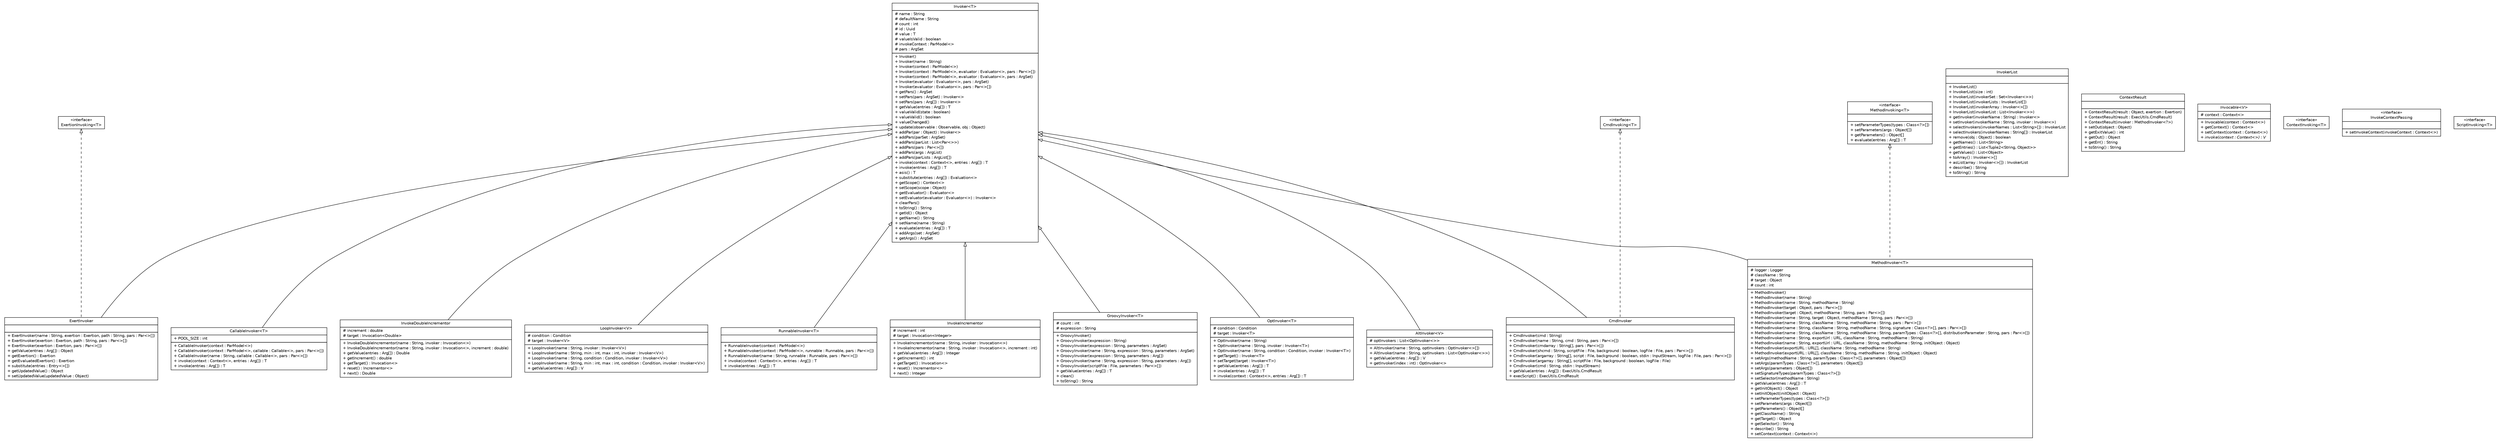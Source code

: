 #!/usr/local/bin/dot
#
# Class diagram 
# Generated by UMLGraph version R5_6 (http://www.umlgraph.org/)
#

digraph G {
	edge [fontname="Helvetica",fontsize=10,labelfontname="Helvetica",labelfontsize=10];
	node [fontname="Helvetica",fontsize=10,shape=plaintext];
	nodesep=0.25;
	ranksep=0.5;
	// sorcer.core.invoker.AltInvoker<V>
	c19129 [label=<<table title="sorcer.core.invoker.AltInvoker" border="0" cellborder="1" cellspacing="0" cellpadding="2" port="p" href="./AltInvoker.html">
		<tr><td><table border="0" cellspacing="0" cellpadding="1">
<tr><td align="center" balign="center"> AltInvoker&lt;V&gt; </td></tr>
		</table></td></tr>
		<tr><td><table border="0" cellspacing="0" cellpadding="1">
<tr><td align="left" balign="left"> # optInvokers : List&lt;OptInvoker&lt;&gt;&gt; </td></tr>
		</table></td></tr>
		<tr><td><table border="0" cellspacing="0" cellpadding="1">
<tr><td align="left" balign="left"> + AltInvoker(name : String, optInvokers : OptInvoker&lt;&gt;[]) </td></tr>
<tr><td align="left" balign="left"> + AltInvoker(name : String, optInvokers : List&lt;OptInvoker&lt;&gt;&gt;) </td></tr>
<tr><td align="left" balign="left"> + getValue(entries : Arg[]) : V </td></tr>
<tr><td align="left" balign="left"> + getInvoker(index : int) : OptInvoker&lt;&gt; </td></tr>
		</table></td></tr>
		</table>>, URL="./AltInvoker.html", fontname="Helvetica", fontcolor="black", fontsize=10.0];
	// sorcer.core.invoker.CallableInvoker<T>
	c19130 [label=<<table title="sorcer.core.invoker.CallableInvoker" border="0" cellborder="1" cellspacing="0" cellpadding="2" port="p" href="./CallableInvoker.html">
		<tr><td><table border="0" cellspacing="0" cellpadding="1">
<tr><td align="center" balign="center"> CallableInvoker&lt;T&gt; </td></tr>
		</table></td></tr>
		<tr><td><table border="0" cellspacing="0" cellpadding="1">
<tr><td align="left" balign="left"> + POOL_SIZE : int </td></tr>
		</table></td></tr>
		<tr><td><table border="0" cellspacing="0" cellpadding="1">
<tr><td align="left" balign="left"> + CallableInvoker(context : ParModel&lt;&gt;) </td></tr>
<tr><td align="left" balign="left"> + CallableInvoker(context : ParModel&lt;&gt;, callable : Callable&lt;&gt;, pars : Par&lt;&gt;[]) </td></tr>
<tr><td align="left" balign="left"> + CallableInvoker(name : String, callable : Callable&lt;&gt;, pars : Par&lt;&gt;[]) </td></tr>
<tr><td align="left" balign="left"> + invoke(context : Context&lt;&gt;, entries : Arg[]) : T </td></tr>
<tr><td align="left" balign="left"> + invoke(entries : Arg[]) : T </td></tr>
		</table></td></tr>
		</table>>, URL="./CallableInvoker.html", fontname="Helvetica", fontcolor="black", fontsize=10.0];
	// sorcer.core.invoker.InvokeDoubleIncrementor
	c19131 [label=<<table title="sorcer.core.invoker.InvokeDoubleIncrementor" border="0" cellborder="1" cellspacing="0" cellpadding="2" port="p" href="./InvokeDoubleIncrementor.html">
		<tr><td><table border="0" cellspacing="0" cellpadding="1">
<tr><td align="center" balign="center"> InvokeDoubleIncrementor </td></tr>
		</table></td></tr>
		<tr><td><table border="0" cellspacing="0" cellpadding="1">
<tr><td align="left" balign="left"> # increment : double </td></tr>
<tr><td align="left" balign="left"> # target : Invocation&lt;Double&gt; </td></tr>
		</table></td></tr>
		<tr><td><table border="0" cellspacing="0" cellpadding="1">
<tr><td align="left" balign="left"> + InvokeDoubleIncrementor(name : String, invoker : Invocation&lt;&gt;) </td></tr>
<tr><td align="left" balign="left"> + InvokeDoubleIncrementor(name : String, invoker : Invocation&lt;&gt;, increment : double) </td></tr>
<tr><td align="left" balign="left"> + getValue(entries : Arg[]) : Double </td></tr>
<tr><td align="left" balign="left"> + getIncrement() : double </td></tr>
<tr><td align="left" balign="left"> + getTarget() : Invocation&lt;&gt; </td></tr>
<tr><td align="left" balign="left"> + reset() : Incrementor&lt;&gt; </td></tr>
<tr><td align="left" balign="left"> + next() : Double </td></tr>
		</table></td></tr>
		</table>>, URL="./InvokeDoubleIncrementor.html", fontname="Helvetica", fontcolor="black", fontsize=10.0];
	// sorcer.core.invoker.ExertInvoker
	c19132 [label=<<table title="sorcer.core.invoker.ExertInvoker" border="0" cellborder="1" cellspacing="0" cellpadding="2" port="p" href="./ExertInvoker.html">
		<tr><td><table border="0" cellspacing="0" cellpadding="1">
<tr><td align="center" balign="center"> ExertInvoker </td></tr>
		</table></td></tr>
		<tr><td><table border="0" cellspacing="0" cellpadding="1">
<tr><td align="left" balign="left">  </td></tr>
		</table></td></tr>
		<tr><td><table border="0" cellspacing="0" cellpadding="1">
<tr><td align="left" balign="left"> + ExertInvoker(name : String, exertion : Exertion, path : String, pars : Par&lt;&gt;[]) </td></tr>
<tr><td align="left" balign="left"> + ExertInvoker(exertion : Exertion, path : String, pars : Par&lt;&gt;[]) </td></tr>
<tr><td align="left" balign="left"> + ExertInvoker(exertion : Exertion, pars : Par&lt;&gt;[]) </td></tr>
<tr><td align="left" balign="left"> + getValue(entries : Arg[]) : Object </td></tr>
<tr><td align="left" balign="left"> + getExertion() : Exertion </td></tr>
<tr><td align="left" balign="left"> + getEvaluatedExertion() : Exertion </td></tr>
<tr><td align="left" balign="left"> + substitute(entries : Entry&lt;&gt;[]) </td></tr>
<tr><td align="left" balign="left"> + getUpdatedValue() : Object </td></tr>
<tr><td align="left" balign="left"> + setUpdatedValue(updatedValue : Object) </td></tr>
		</table></td></tr>
		</table>>, URL="./ExertInvoker.html", fontname="Helvetica", fontcolor="black", fontsize=10.0];
	// sorcer.core.invoker.Invoker<T>
	c19133 [label=<<table title="sorcer.core.invoker.Invoker" border="0" cellborder="1" cellspacing="0" cellpadding="2" port="p" href="./Invoker.html">
		<tr><td><table border="0" cellspacing="0" cellpadding="1">
<tr><td align="center" balign="center"> Invoker&lt;T&gt; </td></tr>
		</table></td></tr>
		<tr><td><table border="0" cellspacing="0" cellpadding="1">
<tr><td align="left" balign="left"> # name : String </td></tr>
<tr><td align="left" balign="left"> # defaultName : String </td></tr>
<tr><td align="left" balign="left"> # count : int </td></tr>
<tr><td align="left" balign="left"> # id : Uuid </td></tr>
<tr><td align="left" balign="left"> # value : T </td></tr>
<tr><td align="left" balign="left"> # valueIsValid : boolean </td></tr>
<tr><td align="left" balign="left"> # invokeContext : ParModel&lt;&gt; </td></tr>
<tr><td align="left" balign="left"> # pars : ArgSet </td></tr>
		</table></td></tr>
		<tr><td><table border="0" cellspacing="0" cellpadding="1">
<tr><td align="left" balign="left"> + Invoker() </td></tr>
<tr><td align="left" balign="left"> + Invoker(name : String) </td></tr>
<tr><td align="left" balign="left"> + Invoker(context : ParModel&lt;&gt;) </td></tr>
<tr><td align="left" balign="left"> + Invoker(context : ParModel&lt;&gt;, evaluator : Evaluator&lt;&gt;, pars : Par&lt;&gt;[]) </td></tr>
<tr><td align="left" balign="left"> + Invoker(context : ParModel&lt;&gt;, evaluator : Evaluator&lt;&gt;, pars : ArgSet) </td></tr>
<tr><td align="left" balign="left"> + Invoker(evaluator : Evaluator&lt;&gt;, pars : ArgSet) </td></tr>
<tr><td align="left" balign="left"> + Invoker(evaluator : Evaluator&lt;&gt;, pars : Par&lt;&gt;[]) </td></tr>
<tr><td align="left" balign="left"> + getPars() : ArgSet </td></tr>
<tr><td align="left" balign="left"> + setPars(pars : ArgSet) : Invoker&lt;&gt; </td></tr>
<tr><td align="left" balign="left"> + setPars(pars : Arg[]) : Invoker&lt;&gt; </td></tr>
<tr><td align="left" balign="left"> + getValue(entries : Arg[]) : T </td></tr>
<tr><td align="left" balign="left"> + valueValid(state : boolean) </td></tr>
<tr><td align="left" balign="left"> + valueValid() : boolean </td></tr>
<tr><td align="left" balign="left"> + valueChanged() </td></tr>
<tr><td align="left" balign="left"> + update(observable : Observable, obj : Object) </td></tr>
<tr><td align="left" balign="left"> + addPar(par : Object) : Invoker&lt;&gt; </td></tr>
<tr><td align="left" balign="left"> + addPars(parSet : ArgSet) </td></tr>
<tr><td align="left" balign="left"> + addPars(parList : List&lt;Par&lt;&gt;&gt;) </td></tr>
<tr><td align="left" balign="left"> + addPars(pars : Par&lt;&gt;[]) </td></tr>
<tr><td align="left" balign="left"> + addPars(args : ArgList) </td></tr>
<tr><td align="left" balign="left"> + addPars(parLists : ArgList[]) </td></tr>
<tr><td align="left" balign="left"> + invoke(context : Context&lt;&gt;, entries : Arg[]) : T </td></tr>
<tr><td align="left" balign="left"> + invoke(entries : Arg[]) : T </td></tr>
<tr><td align="left" balign="left"> + asis() : T </td></tr>
<tr><td align="left" balign="left"> + substitute(entries : Arg[]) : Evaluation&lt;&gt; </td></tr>
<tr><td align="left" balign="left"> + getScope() : Context&lt;&gt; </td></tr>
<tr><td align="left" balign="left"> + setScope(scope : Object) </td></tr>
<tr><td align="left" balign="left"> + getEvaluator() : Evaluator&lt;&gt; </td></tr>
<tr><td align="left" balign="left"> + setEvaluator(evaluator : Evaluator&lt;&gt;) : Invoker&lt;&gt; </td></tr>
<tr><td align="left" balign="left"> + clearPars() </td></tr>
<tr><td align="left" balign="left"> + toString() : String </td></tr>
<tr><td align="left" balign="left"> + getId() : Object </td></tr>
<tr><td align="left" balign="left"> + getName() : String </td></tr>
<tr><td align="left" balign="left"> + setName(name : String) </td></tr>
<tr><td align="left" balign="left"> + evaluate(entries : Arg[]) : T </td></tr>
<tr><td align="left" balign="left"> + addArgs(set : ArgSet) </td></tr>
<tr><td align="left" balign="left"> + getArgs() : ArgSet </td></tr>
		</table></td></tr>
		</table>>, URL="./Invoker.html", fontname="Helvetica", fontcolor="black", fontsize=10.0];
	// sorcer.core.invoker.LoopInvoker<V>
	c19134 [label=<<table title="sorcer.core.invoker.LoopInvoker" border="0" cellborder="1" cellspacing="0" cellpadding="2" port="p" href="./LoopInvoker.html">
		<tr><td><table border="0" cellspacing="0" cellpadding="1">
<tr><td align="center" balign="center"> LoopInvoker&lt;V&gt; </td></tr>
		</table></td></tr>
		<tr><td><table border="0" cellspacing="0" cellpadding="1">
<tr><td align="left" balign="left"> # condition : Condition </td></tr>
<tr><td align="left" balign="left"> # target : Invoker&lt;V&gt; </td></tr>
		</table></td></tr>
		<tr><td><table border="0" cellspacing="0" cellpadding="1">
<tr><td align="left" balign="left"> + LoopInvoker(name : String, invoker : Invoker&lt;V&gt;) </td></tr>
<tr><td align="left" balign="left"> + LoopInvoker(name : String, min : int, max : int, invoker : Invoker&lt;V&gt;) </td></tr>
<tr><td align="left" balign="left"> + LoopInvoker(name : String, condition : Condition, invoker : Invoker&lt;V&gt;) </td></tr>
<tr><td align="left" balign="left"> + LoopInvoker(name : String, min : int, max : int, condition : Condition, invoker : Invoker&lt;V&gt;) </td></tr>
<tr><td align="left" balign="left"> + getValue(entries : Arg[]) : V </td></tr>
		</table></td></tr>
		</table>>, URL="./LoopInvoker.html", fontname="Helvetica", fontcolor="black", fontsize=10.0];
	// sorcer.core.invoker.CmdInvoker
	c19135 [label=<<table title="sorcer.core.invoker.CmdInvoker" border="0" cellborder="1" cellspacing="0" cellpadding="2" port="p" href="./CmdInvoker.html">
		<tr><td><table border="0" cellspacing="0" cellpadding="1">
<tr><td align="center" balign="center"> CmdInvoker </td></tr>
		</table></td></tr>
		<tr><td><table border="0" cellspacing="0" cellpadding="1">
<tr><td align="left" balign="left">  </td></tr>
		</table></td></tr>
		<tr><td><table border="0" cellspacing="0" cellpadding="1">
<tr><td align="left" balign="left"> + CmdInvoker(cmd : String) </td></tr>
<tr><td align="left" balign="left"> + CmdInvoker(name : String, cmd : String, pars : Par&lt;&gt;[]) </td></tr>
<tr><td align="left" balign="left"> + CmdInvoker(cmdarray : String[], pars : Par&lt;&gt;[]) </td></tr>
<tr><td align="left" balign="left"> + CmdInvoker(shcmd : String, scriptFile : File, background : boolean, logFile : File, pars : Par&lt;&gt;[]) </td></tr>
<tr><td align="left" balign="left"> + CmdInvoker(argarray : String[], script : File, background : boolean, stdin : InputStream, logFile : File, pars : Par&lt;&gt;[]) </td></tr>
<tr><td align="left" balign="left"> + CmdInvoker(argarray : String[], scriptFile : File, background : boolean, logFile : File) </td></tr>
<tr><td align="left" balign="left"> + CmdInvoker(cmd : String, stdin : InputStream) </td></tr>
<tr><td align="left" balign="left"> + getValue(entries : Arg[]) : ExecUtils.CmdResult </td></tr>
<tr><td align="left" balign="left"> + execScript() : ExecUtils.CmdResult </td></tr>
		</table></td></tr>
		</table>>, URL="./CmdInvoker.html", fontname="Helvetica", fontcolor="black", fontsize=10.0];
	// sorcer.core.invoker.RunnableInvoker<T>
	c19136 [label=<<table title="sorcer.core.invoker.RunnableInvoker" border="0" cellborder="1" cellspacing="0" cellpadding="2" port="p" href="./RunnableInvoker.html">
		<tr><td><table border="0" cellspacing="0" cellpadding="1">
<tr><td align="center" balign="center"> RunnableInvoker&lt;T&gt; </td></tr>
		</table></td></tr>
		<tr><td><table border="0" cellspacing="0" cellpadding="1">
<tr><td align="left" balign="left">  </td></tr>
		</table></td></tr>
		<tr><td><table border="0" cellspacing="0" cellpadding="1">
<tr><td align="left" balign="left"> + RunnableInvoker(context : ParModel&lt;&gt;) </td></tr>
<tr><td align="left" balign="left"> + RunnableInvoker(context : ParModel&lt;&gt;, runnable : Runnable, pars : Par&lt;&gt;[]) </td></tr>
<tr><td align="left" balign="left"> + RunnableInvoker(name : String, runnable : Runnable, pars : Par&lt;&gt;[]) </td></tr>
<tr><td align="left" balign="left"> + invoke(context : Context&lt;&gt;, entries : Arg[]) : T </td></tr>
<tr><td align="left" balign="left"> + invoke(entries : Arg[]) : T </td></tr>
		</table></td></tr>
		</table>>, URL="./RunnableInvoker.html", fontname="Helvetica", fontcolor="black", fontsize=10.0];
	// sorcer.core.invoker.InvokerList
	c19137 [label=<<table title="sorcer.core.invoker.InvokerList" border="0" cellborder="1" cellspacing="0" cellpadding="2" port="p" href="./InvokerList.html">
		<tr><td><table border="0" cellspacing="0" cellpadding="1">
<tr><td align="center" balign="center"> InvokerList </td></tr>
		</table></td></tr>
		<tr><td><table border="0" cellspacing="0" cellpadding="1">
<tr><td align="left" balign="left">  </td></tr>
		</table></td></tr>
		<tr><td><table border="0" cellspacing="0" cellpadding="1">
<tr><td align="left" balign="left"> + InvokerList() </td></tr>
<tr><td align="left" balign="left"> + InvokerList(size : int) </td></tr>
<tr><td align="left" balign="left"> + InvokerList(invokerSet : Set&lt;Invoker&lt;&gt;&gt;) </td></tr>
<tr><td align="left" balign="left"> + InvokerList(invokerLists : InvokerList[]) </td></tr>
<tr><td align="left" balign="left"> + InvokerList(invokerArray : Invoker&lt;&gt;[]) </td></tr>
<tr><td align="left" balign="left"> + InvokerList(invokerList : List&lt;Invoker&lt;&gt;&gt;) </td></tr>
<tr><td align="left" balign="left"> + getInvoker(invokerName : String) : Invoker&lt;&gt; </td></tr>
<tr><td align="left" balign="left"> + setInvoker(invokerName : String, invoker : Invoker&lt;&gt;) </td></tr>
<tr><td align="left" balign="left"> + selectInvokers(invokerNames : List&lt;String&gt;[]) : InvokerList </td></tr>
<tr><td align="left" balign="left"> + selectInvokers(invokerNames : String[]) : InvokerList </td></tr>
<tr><td align="left" balign="left"> + remove(obj : Object) : boolean </td></tr>
<tr><td align="left" balign="left"> + getNames() : List&lt;String&gt; </td></tr>
<tr><td align="left" balign="left"> + getEntries() : List&lt;Tuple2&lt;String, Object&gt;&gt; </td></tr>
<tr><td align="left" balign="left"> + getValues() : List&lt;Object&gt; </td></tr>
<tr><td align="left" balign="left"> + toArray() : Invoker&lt;&gt;[] </td></tr>
<tr><td align="left" balign="left"> + asList(array : Invoker&lt;&gt;[]) : InvokerList </td></tr>
<tr><td align="left" balign="left"> + describe() : String </td></tr>
<tr><td align="left" balign="left"> + toString() : String </td></tr>
		</table></td></tr>
		</table>>, URL="./InvokerList.html", fontname="Helvetica", fontcolor="black", fontsize=10.0];
	// sorcer.core.invoker.MethodInvoker<T>
	c19138 [label=<<table title="sorcer.core.invoker.MethodInvoker" border="0" cellborder="1" cellspacing="0" cellpadding="2" port="p" href="./MethodInvoker.html">
		<tr><td><table border="0" cellspacing="0" cellpadding="1">
<tr><td align="center" balign="center"> MethodInvoker&lt;T&gt; </td></tr>
		</table></td></tr>
		<tr><td><table border="0" cellspacing="0" cellpadding="1">
<tr><td align="left" balign="left"> # logger : Logger </td></tr>
<tr><td align="left" balign="left"> # className : String </td></tr>
<tr><td align="left" balign="left"> # target : Object </td></tr>
<tr><td align="left" balign="left"> # count : int </td></tr>
		</table></td></tr>
		<tr><td><table border="0" cellspacing="0" cellpadding="1">
<tr><td align="left" balign="left"> + MethodInvoker() </td></tr>
<tr><td align="left" balign="left"> + MethodInvoker(name : String) </td></tr>
<tr><td align="left" balign="left"> + MethodInvoker(name : String, methodName : String) </td></tr>
<tr><td align="left" balign="left"> + MethodInvoker(target : Object, pars : Par&lt;&gt;[]) </td></tr>
<tr><td align="left" balign="left"> + MethodInvoker(target : Object, methodName : String, pars : Par&lt;&gt;[]) </td></tr>
<tr><td align="left" balign="left"> + MethodInvoker(name : String, target : Object, methodName : String, pars : Par&lt;&gt;[]) </td></tr>
<tr><td align="left" balign="left"> + MethodInvoker(name : String, className : String, methodName : String, pars : Par&lt;&gt;[]) </td></tr>
<tr><td align="left" balign="left"> + MethodInvoker(name : String, className : String, methodName : String, signature : Class&lt;?&gt;[], pars : Par&lt;&gt;[]) </td></tr>
<tr><td align="left" balign="left"> + MethodInvoker(name : String, className : String, methodName : String, paramTypes : Class&lt;?&gt;[], distributionParameter : String, pars : Par&lt;&gt;[]) </td></tr>
<tr><td align="left" balign="left"> + MethodInvoker(name : String, exportUrl : URL, className : String, methodName : String) </td></tr>
<tr><td align="left" balign="left"> + MethodInvoker(name : String, exportUrl : URL, className : String, methodName : String, initObject : Object) </td></tr>
<tr><td align="left" balign="left"> + MethodInvoker(exportURL : URL[], className : String, methodName : String) </td></tr>
<tr><td align="left" balign="left"> + MethodInvoker(exportURL : URL[], className : String, methodName : String, initObject : Object) </td></tr>
<tr><td align="left" balign="left"> + setArgs(methodName : String, paramTypes : Class&lt;?&gt;[], parameters : Object[]) </td></tr>
<tr><td align="left" balign="left"> + setArgs(paramTypes : Class&lt;?&gt;[], parameters : Object[]) </td></tr>
<tr><td align="left" balign="left"> + setArgs(parameters : Object[]) </td></tr>
<tr><td align="left" balign="left"> + setSignatureTypes(paramTypes : Class&lt;?&gt;[]) </td></tr>
<tr><td align="left" balign="left"> + setSelector(methodName : String) </td></tr>
<tr><td align="left" balign="left"> + getValue(entries : Arg[]) : T </td></tr>
<tr><td align="left" balign="left"> + getInitObject() : Object </td></tr>
<tr><td align="left" balign="left"> + setInitObject(initObject : Object) </td></tr>
<tr><td align="left" balign="left"> + setParameterTypes(types : Class&lt;?&gt;[]) </td></tr>
<tr><td align="left" balign="left"> + setParameters(args : Object[]) </td></tr>
<tr><td align="left" balign="left"> + getParameters() : Object[] </td></tr>
<tr><td align="left" balign="left"> + getClassName() : String </td></tr>
<tr><td align="left" balign="left"> + getTarget() : Object </td></tr>
<tr><td align="left" balign="left"> + getSelector() : String </td></tr>
<tr><td align="left" balign="left"> + describe() : String </td></tr>
<tr><td align="left" balign="left"> + setContext(context : Context&lt;&gt;) </td></tr>
		</table></td></tr>
		</table>>, URL="./MethodInvoker.html", fontname="Helvetica", fontcolor="black", fontsize=10.0];
	// sorcer.core.invoker.InvokeIncrementor
	c19139 [label=<<table title="sorcer.core.invoker.InvokeIncrementor" border="0" cellborder="1" cellspacing="0" cellpadding="2" port="p" href="./InvokeIncrementor.html">
		<tr><td><table border="0" cellspacing="0" cellpadding="1">
<tr><td align="center" balign="center"> InvokeIncrementor </td></tr>
		</table></td></tr>
		<tr><td><table border="0" cellspacing="0" cellpadding="1">
<tr><td align="left" balign="left"> # increment : int </td></tr>
<tr><td align="left" balign="left"> # target : Invocation&lt;Integer&gt; </td></tr>
		</table></td></tr>
		<tr><td><table border="0" cellspacing="0" cellpadding="1">
<tr><td align="left" balign="left"> + InvokeIncrementor(name : String, invoker : Invocation&lt;&gt;) </td></tr>
<tr><td align="left" balign="left"> + InvokeIncrementor(name : String, invoker : Invocation&lt;&gt;, increment : int) </td></tr>
<tr><td align="left" balign="left"> + getValue(entries : Arg[]) : Integer </td></tr>
<tr><td align="left" balign="left"> + getIncrement() : int </td></tr>
<tr><td align="left" balign="left"> + getTarget() : Invocation&lt;&gt; </td></tr>
<tr><td align="left" balign="left"> + reset() : Incrementor&lt;&gt; </td></tr>
<tr><td align="left" balign="left"> + next() : Integer </td></tr>
		</table></td></tr>
		</table>>, URL="./InvokeIncrementor.html", fontname="Helvetica", fontcolor="black", fontsize=10.0];
	// sorcer.core.invoker.GroovyInvoker<T>
	c19140 [label=<<table title="sorcer.core.invoker.GroovyInvoker" border="0" cellborder="1" cellspacing="0" cellpadding="2" port="p" href="./GroovyInvoker.html">
		<tr><td><table border="0" cellspacing="0" cellpadding="1">
<tr><td align="center" balign="center"> GroovyInvoker&lt;T&gt; </td></tr>
		</table></td></tr>
		<tr><td><table border="0" cellspacing="0" cellpadding="1">
<tr><td align="left" balign="left"> # count : int </td></tr>
<tr><td align="left" balign="left"> # expression : String </td></tr>
		</table></td></tr>
		<tr><td><table border="0" cellspacing="0" cellpadding="1">
<tr><td align="left" balign="left"> + GroovyInvoker() </td></tr>
<tr><td align="left" balign="left"> + GroovyInvoker(expression : String) </td></tr>
<tr><td align="left" balign="left"> + GroovyInvoker(expression : String, parameters : ArgSet) </td></tr>
<tr><td align="left" balign="left"> + GroovyInvoker(name : String, expression : String, parameters : ArgSet) </td></tr>
<tr><td align="left" balign="left"> + GroovyInvoker(expression : String, parameters : Arg[]) </td></tr>
<tr><td align="left" balign="left"> + GroovyInvoker(name : String, expression : String, parameters : Arg[]) </td></tr>
<tr><td align="left" balign="left"> + GroovyInvoker(scriptFile : File, parameters : Par&lt;&gt;[]) </td></tr>
<tr><td align="left" balign="left"> + getValue(entries : Arg[]) : T </td></tr>
<tr><td align="left" balign="left"> + clean() </td></tr>
<tr><td align="left" balign="left"> + toString() : String </td></tr>
		</table></td></tr>
		</table>>, URL="./GroovyInvoker.html", fontname="Helvetica", fontcolor="black", fontsize=10.0];
	// sorcer.core.invoker.ContextResult
	c19141 [label=<<table title="sorcer.core.invoker.ContextResult" border="0" cellborder="1" cellspacing="0" cellpadding="2" port="p" href="./ContextResult.html">
		<tr><td><table border="0" cellspacing="0" cellpadding="1">
<tr><td align="center" balign="center"> ContextResult </td></tr>
		</table></td></tr>
		<tr><td><table border="0" cellspacing="0" cellpadding="1">
<tr><td align="left" balign="left">  </td></tr>
		</table></td></tr>
		<tr><td><table border="0" cellspacing="0" cellpadding="1">
<tr><td align="left" balign="left"> + ContextResult(result : Object, exertion : Exertion) </td></tr>
<tr><td align="left" balign="left"> + ContextResult(result : ExecUtils.CmdResult) </td></tr>
<tr><td align="left" balign="left"> + ContextResult(invoker : MethodInvoker&lt;?&gt;) </td></tr>
<tr><td align="left" balign="left"> + setOut(object : Object) </td></tr>
<tr><td align="left" balign="left"> + getExitValue() : int </td></tr>
<tr><td align="left" balign="left"> + getOut() : Object </td></tr>
<tr><td align="left" balign="left"> + getErr() : String </td></tr>
<tr><td align="left" balign="left"> + toString() : String </td></tr>
		</table></td></tr>
		</table>>, URL="./ContextResult.html", fontname="Helvetica", fontcolor="black", fontsize=10.0];
	// sorcer.core.invoker.Invocable<V>
	c19142 [label=<<table title="sorcer.core.invoker.Invocable" border="0" cellborder="1" cellspacing="0" cellpadding="2" port="p" href="./Invocable.html">
		<tr><td><table border="0" cellspacing="0" cellpadding="1">
<tr><td align="center" balign="center"><font face="Helvetica-Oblique"> Invocable&lt;V&gt; </font></td></tr>
		</table></td></tr>
		<tr><td><table border="0" cellspacing="0" cellpadding="1">
<tr><td align="left" balign="left"> # context : Context&lt;&gt; </td></tr>
		</table></td></tr>
		<tr><td><table border="0" cellspacing="0" cellpadding="1">
<tr><td align="left" balign="left"> + Invocable(context : Context&lt;&gt;) </td></tr>
<tr><td align="left" balign="left"> + getContext() : Context&lt;&gt; </td></tr>
<tr><td align="left" balign="left"> + setContext(context : Context&lt;&gt;) </td></tr>
<tr><td align="left" balign="left"><font face="Helvetica-Oblique" point-size="10.0"> + invoke(context : Context&lt;&gt;) : V </font></td></tr>
		</table></td></tr>
		</table>>, URL="./Invocable.html", fontname="Helvetica", fontcolor="black", fontsize=10.0];
	// sorcer.core.invoker.OptInvoker<T>
	c19143 [label=<<table title="sorcer.core.invoker.OptInvoker" border="0" cellborder="1" cellspacing="0" cellpadding="2" port="p" href="./OptInvoker.html">
		<tr><td><table border="0" cellspacing="0" cellpadding="1">
<tr><td align="center" balign="center"> OptInvoker&lt;T&gt; </td></tr>
		</table></td></tr>
		<tr><td><table border="0" cellspacing="0" cellpadding="1">
<tr><td align="left" balign="left"> # condition : Condition </td></tr>
<tr><td align="left" balign="left"> # target : Invoker&lt;T&gt; </td></tr>
		</table></td></tr>
		<tr><td><table border="0" cellspacing="0" cellpadding="1">
<tr><td align="left" balign="left"> + OptInvoker(name : String) </td></tr>
<tr><td align="left" balign="left"> + OptInvoker(name : String, invoker : Invoker&lt;T&gt;) </td></tr>
<tr><td align="left" balign="left"> + OptInvoker(name : String, condition : Condition, invoker : Invoker&lt;T&gt;) </td></tr>
<tr><td align="left" balign="left"> + getTarget() : Invoker&lt;T&gt; </td></tr>
<tr><td align="left" balign="left"> + setTarget(target : Invoker&lt;T&gt;) </td></tr>
<tr><td align="left" balign="left"> + getValue(entries : Arg[]) : T </td></tr>
<tr><td align="left" balign="left"> + invoke(entries : Arg[]) : T </td></tr>
<tr><td align="left" balign="left"> + invoke(context : Context&lt;&gt;, entries : Arg[]) : T </td></tr>
		</table></td></tr>
		</table>>, URL="./OptInvoker.html", fontname="Helvetica", fontcolor="black", fontsize=10.0];
	// sorcer.core.invoker.CmdInvoking<T>
	c19144 [label=<<table title="sorcer.core.invoker.CmdInvoking" border="0" cellborder="1" cellspacing="0" cellpadding="2" port="p" href="./CmdInvoking.html">
		<tr><td><table border="0" cellspacing="0" cellpadding="1">
<tr><td align="center" balign="center"> &#171;interface&#187; </td></tr>
<tr><td align="center" balign="center"> CmdInvoking&lt;T&gt; </td></tr>
		</table></td></tr>
		</table>>, URL="./CmdInvoking.html", fontname="Helvetica", fontcolor="black", fontsize=10.0];
	// sorcer.core.invoker.MethodInvoking<T>
	c19145 [label=<<table title="sorcer.core.invoker.MethodInvoking" border="0" cellborder="1" cellspacing="0" cellpadding="2" port="p" href="./MethodInvoking.html">
		<tr><td><table border="0" cellspacing="0" cellpadding="1">
<tr><td align="center" balign="center"> &#171;interface&#187; </td></tr>
<tr><td align="center" balign="center"> MethodInvoking&lt;T&gt; </td></tr>
		</table></td></tr>
		<tr><td><table border="0" cellspacing="0" cellpadding="1">
<tr><td align="left" balign="left">  </td></tr>
		</table></td></tr>
		<tr><td><table border="0" cellspacing="0" cellpadding="1">
<tr><td align="left" balign="left"> + setParameterTypes(types : Class&lt;?&gt;[]) </td></tr>
<tr><td align="left" balign="left"> + setParameters(args : Object[]) </td></tr>
<tr><td align="left" balign="left"> + getParameters() : Object[] </td></tr>
<tr><td align="left" balign="left"> + evaluate(entries : Arg[]) : T </td></tr>
		</table></td></tr>
		</table>>, URL="./MethodInvoking.html", fontname="Helvetica", fontcolor="black", fontsize=10.0];
	// sorcer.core.invoker.ContextInvoking<T>
	c19146 [label=<<table title="sorcer.core.invoker.ContextInvoking" border="0" cellborder="1" cellspacing="0" cellpadding="2" port="p" href="./ContextInvoking.html">
		<tr><td><table border="0" cellspacing="0" cellpadding="1">
<tr><td align="center" balign="center"> &#171;interface&#187; </td></tr>
<tr><td align="center" balign="center"> ContextInvoking&lt;T&gt; </td></tr>
		</table></td></tr>
		</table>>, URL="./ContextInvoking.html", fontname="Helvetica", fontcolor="black", fontsize=10.0];
	// sorcer.core.invoker.InvokeContextPassing
	c19147 [label=<<table title="sorcer.core.invoker.InvokeContextPassing" border="0" cellborder="1" cellspacing="0" cellpadding="2" port="p" href="./InvokeContextPassing.html">
		<tr><td><table border="0" cellspacing="0" cellpadding="1">
<tr><td align="center" balign="center"> &#171;interface&#187; </td></tr>
<tr><td align="center" balign="center"> InvokeContextPassing </td></tr>
		</table></td></tr>
		<tr><td><table border="0" cellspacing="0" cellpadding="1">
<tr><td align="left" balign="left">  </td></tr>
		</table></td></tr>
		<tr><td><table border="0" cellspacing="0" cellpadding="1">
<tr><td align="left" balign="left"> + setInvokeContext(invokeContext : Context&lt;&gt;) </td></tr>
		</table></td></tr>
		</table>>, URL="./InvokeContextPassing.html", fontname="Helvetica", fontcolor="black", fontsize=10.0];
	// sorcer.core.invoker.ExertionInvoking<T>
	c19148 [label=<<table title="sorcer.core.invoker.ExertionInvoking" border="0" cellborder="1" cellspacing="0" cellpadding="2" port="p" href="./ExertionInvoking.html">
		<tr><td><table border="0" cellspacing="0" cellpadding="1">
<tr><td align="center" balign="center"> &#171;interface&#187; </td></tr>
<tr><td align="center" balign="center"> ExertionInvoking&lt;T&gt; </td></tr>
		</table></td></tr>
		</table>>, URL="./ExertionInvoking.html", fontname="Helvetica", fontcolor="black", fontsize=10.0];
	// sorcer.core.invoker.ScriptInvoking<T>
	c19149 [label=<<table title="sorcer.core.invoker.ScriptInvoking" border="0" cellborder="1" cellspacing="0" cellpadding="2" port="p" href="./ScriptInvoking.html">
		<tr><td><table border="0" cellspacing="0" cellpadding="1">
<tr><td align="center" balign="center"> &#171;interface&#187; </td></tr>
<tr><td align="center" balign="center"> ScriptInvoking&lt;T&gt; </td></tr>
		</table></td></tr>
		</table>>, URL="./ScriptInvoking.html", fontname="Helvetica", fontcolor="black", fontsize=10.0];
	//sorcer.core.invoker.AltInvoker<V> extends sorcer.core.invoker.Invoker<V>
	c19133:p -> c19129:p [dir=back,arrowtail=empty];
	//sorcer.core.invoker.CallableInvoker<T> extends sorcer.core.invoker.Invoker<T>
	c19133:p -> c19130:p [dir=back,arrowtail=empty];
	//sorcer.core.invoker.InvokeDoubleIncrementor extends sorcer.core.invoker.Invoker<java.lang.Double>
	c19133:p -> c19131:p [dir=back,arrowtail=empty];
	//sorcer.core.invoker.ExertInvoker extends sorcer.core.invoker.Invoker
	c19133:p -> c19132:p [dir=back,arrowtail=empty];
	//sorcer.core.invoker.ExertInvoker implements sorcer.core.invoker.ExertionInvoking<T>
	c19148:p -> c19132:p [dir=back,arrowtail=empty,style=dashed];
	//sorcer.core.invoker.LoopInvoker<V> extends sorcer.core.invoker.Invoker<V>
	c19133:p -> c19134:p [dir=back,arrowtail=empty];
	//sorcer.core.invoker.CmdInvoker extends sorcer.core.invoker.Invoker
	c19133:p -> c19135:p [dir=back,arrowtail=empty];
	//sorcer.core.invoker.CmdInvoker implements sorcer.core.invoker.CmdInvoking<T>
	c19144:p -> c19135:p [dir=back,arrowtail=empty,style=dashed];
	//sorcer.core.invoker.RunnableInvoker<T> extends sorcer.core.invoker.Invoker<T>
	c19133:p -> c19136:p [dir=back,arrowtail=empty];
	//sorcer.core.invoker.MethodInvoker<T> extends sorcer.core.invoker.Invoker<T>
	c19133:p -> c19138:p [dir=back,arrowtail=empty];
	//sorcer.core.invoker.MethodInvoker<T> implements sorcer.core.invoker.MethodInvoking<T>
	c19145:p -> c19138:p [dir=back,arrowtail=empty,style=dashed];
	//sorcer.core.invoker.InvokeIncrementor extends sorcer.core.invoker.Invoker<java.lang.Integer>
	c19133:p -> c19139:p [dir=back,arrowtail=empty];
	//sorcer.core.invoker.GroovyInvoker<T> extends sorcer.core.invoker.Invoker<T>
	c19133:p -> c19140:p [dir=back,arrowtail=empty];
	//sorcer.core.invoker.OptInvoker<T> extends sorcer.core.invoker.Invoker<T>
	c19133:p -> c19143:p [dir=back,arrowtail=empty];
}

